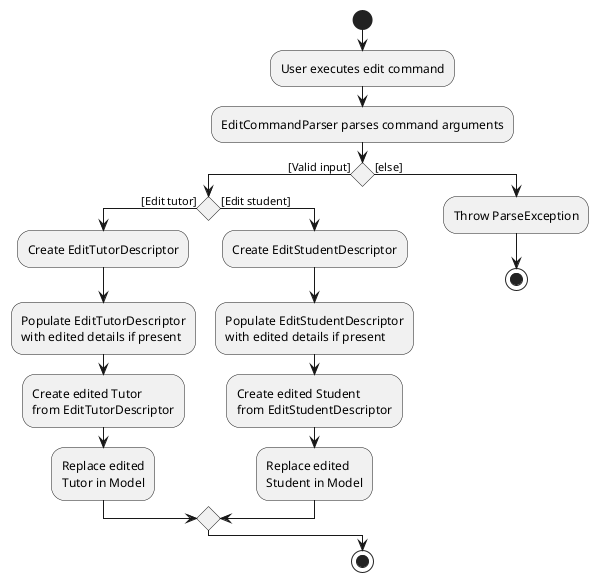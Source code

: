 @startuml
start
:User executes edit command;
:EditCommandParser parses command arguments;

if () then ([Valid input])
    if () then([Edit tutor])
        :Create EditTutorDescriptor;
        :Populate EditTutorDescriptor
        with edited details if present;
        :Create edited Tutor
        from EditTutorDescriptor;
        :Replace edited
        Tutor in Model;
    else ([Edit student])
        :Create EditStudentDescriptor;
        :Populate EditStudentDescriptor
        with edited details if present;
        :Create edited Student
        from EditStudentDescriptor;
        :Replace edited
        Student in Model;
    endif
else ([else])
    :Throw ParseException;
    stop
endif
stop
@enduml
